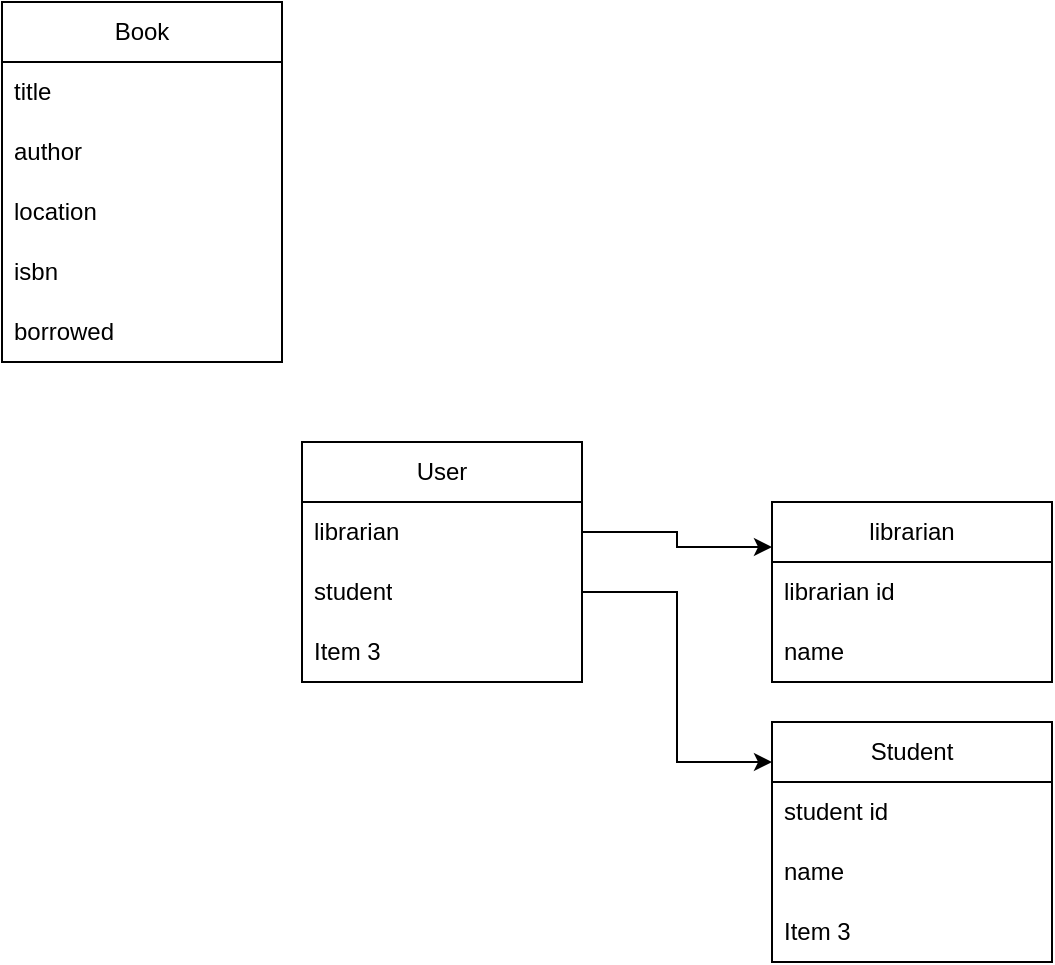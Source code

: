 <mxfile version="21.6.8" type="device">
  <diagram name="Page-1" id="ouVTZ3uAFIrghNf4b2KA">
    <mxGraphModel dx="1434" dy="839" grid="1" gridSize="10" guides="1" tooltips="1" connect="1" arrows="1" fold="1" page="1" pageScale="1" pageWidth="850" pageHeight="1100" math="0" shadow="0">
      <root>
        <mxCell id="0" />
        <mxCell id="1" parent="0" />
        <mxCell id="B1jl7-RnsnopdpQPJhF3-1" value="Book" style="swimlane;fontStyle=0;childLayout=stackLayout;horizontal=1;startSize=30;horizontalStack=0;resizeParent=1;resizeParentMax=0;resizeLast=0;collapsible=1;marginBottom=0;whiteSpace=wrap;html=1;" vertex="1" parent="1">
          <mxGeometry x="40" y="120" width="140" height="180" as="geometry" />
        </mxCell>
        <mxCell id="B1jl7-RnsnopdpQPJhF3-2" value="title" style="text;strokeColor=none;fillColor=none;align=left;verticalAlign=middle;spacingLeft=4;spacingRight=4;overflow=hidden;points=[[0,0.5],[1,0.5]];portConstraint=eastwest;rotatable=0;whiteSpace=wrap;html=1;" vertex="1" parent="B1jl7-RnsnopdpQPJhF3-1">
          <mxGeometry y="30" width="140" height="30" as="geometry" />
        </mxCell>
        <mxCell id="B1jl7-RnsnopdpQPJhF3-3" value="author" style="text;strokeColor=none;fillColor=none;align=left;verticalAlign=middle;spacingLeft=4;spacingRight=4;overflow=hidden;points=[[0,0.5],[1,0.5]];portConstraint=eastwest;rotatable=0;whiteSpace=wrap;html=1;" vertex="1" parent="B1jl7-RnsnopdpQPJhF3-1">
          <mxGeometry y="60" width="140" height="30" as="geometry" />
        </mxCell>
        <mxCell id="B1jl7-RnsnopdpQPJhF3-4" value="location" style="text;strokeColor=none;fillColor=none;align=left;verticalAlign=middle;spacingLeft=4;spacingRight=4;overflow=hidden;points=[[0,0.5],[1,0.5]];portConstraint=eastwest;rotatable=0;whiteSpace=wrap;html=1;" vertex="1" parent="B1jl7-RnsnopdpQPJhF3-1">
          <mxGeometry y="90" width="140" height="30" as="geometry" />
        </mxCell>
        <mxCell id="B1jl7-RnsnopdpQPJhF3-5" value="isbn" style="text;strokeColor=none;fillColor=none;align=left;verticalAlign=middle;spacingLeft=4;spacingRight=4;overflow=hidden;points=[[0,0.5],[1,0.5]];portConstraint=eastwest;rotatable=0;whiteSpace=wrap;html=1;" vertex="1" parent="B1jl7-RnsnopdpQPJhF3-1">
          <mxGeometry y="120" width="140" height="30" as="geometry" />
        </mxCell>
        <mxCell id="B1jl7-RnsnopdpQPJhF3-6" value="borrowed" style="text;strokeColor=none;fillColor=none;align=left;verticalAlign=middle;spacingLeft=4;spacingRight=4;overflow=hidden;points=[[0,0.5],[1,0.5]];portConstraint=eastwest;rotatable=0;whiteSpace=wrap;html=1;" vertex="1" parent="B1jl7-RnsnopdpQPJhF3-1">
          <mxGeometry y="150" width="140" height="30" as="geometry" />
        </mxCell>
        <mxCell id="B1jl7-RnsnopdpQPJhF3-7" value="Student" style="swimlane;fontStyle=0;childLayout=stackLayout;horizontal=1;startSize=30;horizontalStack=0;resizeParent=1;resizeParentMax=0;resizeLast=0;collapsible=1;marginBottom=0;whiteSpace=wrap;html=1;" vertex="1" parent="1">
          <mxGeometry x="425" y="480" width="140" height="120" as="geometry" />
        </mxCell>
        <mxCell id="B1jl7-RnsnopdpQPJhF3-8" value="student id" style="text;strokeColor=none;fillColor=none;align=left;verticalAlign=middle;spacingLeft=4;spacingRight=4;overflow=hidden;points=[[0,0.5],[1,0.5]];portConstraint=eastwest;rotatable=0;whiteSpace=wrap;html=1;" vertex="1" parent="B1jl7-RnsnopdpQPJhF3-7">
          <mxGeometry y="30" width="140" height="30" as="geometry" />
        </mxCell>
        <mxCell id="B1jl7-RnsnopdpQPJhF3-9" value="name" style="text;strokeColor=none;fillColor=none;align=left;verticalAlign=middle;spacingLeft=4;spacingRight=4;overflow=hidden;points=[[0,0.5],[1,0.5]];portConstraint=eastwest;rotatable=0;whiteSpace=wrap;html=1;" vertex="1" parent="B1jl7-RnsnopdpQPJhF3-7">
          <mxGeometry y="60" width="140" height="30" as="geometry" />
        </mxCell>
        <mxCell id="B1jl7-RnsnopdpQPJhF3-10" value="Item 3" style="text;strokeColor=none;fillColor=none;align=left;verticalAlign=middle;spacingLeft=4;spacingRight=4;overflow=hidden;points=[[0,0.5],[1,0.5]];portConstraint=eastwest;rotatable=0;whiteSpace=wrap;html=1;" vertex="1" parent="B1jl7-RnsnopdpQPJhF3-7">
          <mxGeometry y="90" width="140" height="30" as="geometry" />
        </mxCell>
        <mxCell id="B1jl7-RnsnopdpQPJhF3-11" value="librarian" style="swimlane;fontStyle=0;childLayout=stackLayout;horizontal=1;startSize=30;horizontalStack=0;resizeParent=1;resizeParentMax=0;resizeLast=0;collapsible=1;marginBottom=0;whiteSpace=wrap;html=1;" vertex="1" parent="1">
          <mxGeometry x="425" y="370" width="140" height="90" as="geometry" />
        </mxCell>
        <mxCell id="B1jl7-RnsnopdpQPJhF3-12" value="librarian id" style="text;strokeColor=none;fillColor=none;align=left;verticalAlign=middle;spacingLeft=4;spacingRight=4;overflow=hidden;points=[[0,0.5],[1,0.5]];portConstraint=eastwest;rotatable=0;whiteSpace=wrap;html=1;" vertex="1" parent="B1jl7-RnsnopdpQPJhF3-11">
          <mxGeometry y="30" width="140" height="30" as="geometry" />
        </mxCell>
        <mxCell id="B1jl7-RnsnopdpQPJhF3-13" value="name" style="text;strokeColor=none;fillColor=none;align=left;verticalAlign=middle;spacingLeft=4;spacingRight=4;overflow=hidden;points=[[0,0.5],[1,0.5]];portConstraint=eastwest;rotatable=0;whiteSpace=wrap;html=1;" vertex="1" parent="B1jl7-RnsnopdpQPJhF3-11">
          <mxGeometry y="60" width="140" height="30" as="geometry" />
        </mxCell>
        <mxCell id="B1jl7-RnsnopdpQPJhF3-15" value="User" style="swimlane;fontStyle=0;childLayout=stackLayout;horizontal=1;startSize=30;horizontalStack=0;resizeParent=1;resizeParentMax=0;resizeLast=0;collapsible=1;marginBottom=0;whiteSpace=wrap;html=1;" vertex="1" parent="1">
          <mxGeometry x="190" y="340" width="140" height="120" as="geometry" />
        </mxCell>
        <mxCell id="B1jl7-RnsnopdpQPJhF3-16" value="librarian" style="text;strokeColor=none;fillColor=none;align=left;verticalAlign=middle;spacingLeft=4;spacingRight=4;overflow=hidden;points=[[0,0.5],[1,0.5]];portConstraint=eastwest;rotatable=0;whiteSpace=wrap;html=1;" vertex="1" parent="B1jl7-RnsnopdpQPJhF3-15">
          <mxGeometry y="30" width="140" height="30" as="geometry" />
        </mxCell>
        <mxCell id="B1jl7-RnsnopdpQPJhF3-17" value="student&lt;br&gt;" style="text;strokeColor=none;fillColor=none;align=left;verticalAlign=middle;spacingLeft=4;spacingRight=4;overflow=hidden;points=[[0,0.5],[1,0.5]];portConstraint=eastwest;rotatable=0;whiteSpace=wrap;html=1;" vertex="1" parent="B1jl7-RnsnopdpQPJhF3-15">
          <mxGeometry y="60" width="140" height="30" as="geometry" />
        </mxCell>
        <mxCell id="B1jl7-RnsnopdpQPJhF3-18" value="Item 3" style="text;strokeColor=none;fillColor=none;align=left;verticalAlign=middle;spacingLeft=4;spacingRight=4;overflow=hidden;points=[[0,0.5],[1,0.5]];portConstraint=eastwest;rotatable=0;whiteSpace=wrap;html=1;" vertex="1" parent="B1jl7-RnsnopdpQPJhF3-15">
          <mxGeometry y="90" width="140" height="30" as="geometry" />
        </mxCell>
        <mxCell id="B1jl7-RnsnopdpQPJhF3-19" style="edgeStyle=orthogonalEdgeStyle;rounded=0;orthogonalLoop=1;jettySize=auto;html=1;exitX=1;exitY=0.5;exitDx=0;exitDy=0;entryX=0;entryY=0.25;entryDx=0;entryDy=0;" edge="1" parent="1" source="B1jl7-RnsnopdpQPJhF3-16" target="B1jl7-RnsnopdpQPJhF3-11">
          <mxGeometry relative="1" as="geometry" />
        </mxCell>
        <mxCell id="B1jl7-RnsnopdpQPJhF3-20" style="edgeStyle=orthogonalEdgeStyle;rounded=0;orthogonalLoop=1;jettySize=auto;html=1;exitX=1;exitY=0.5;exitDx=0;exitDy=0;entryX=0;entryY=0.167;entryDx=0;entryDy=0;entryPerimeter=0;" edge="1" parent="1" source="B1jl7-RnsnopdpQPJhF3-17" target="B1jl7-RnsnopdpQPJhF3-7">
          <mxGeometry relative="1" as="geometry" />
        </mxCell>
      </root>
    </mxGraphModel>
  </diagram>
</mxfile>
